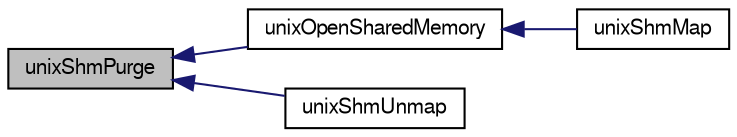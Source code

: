 digraph "unixShmPurge"
{
  edge [fontname="FreeSans",fontsize="10",labelfontname="FreeSans",labelfontsize="10"];
  node [fontname="FreeSans",fontsize="10",shape=record];
  rankdir="LR";
  Node849586 [label="unixShmPurge",height=0.2,width=0.4,color="black", fillcolor="grey75", style="filled", fontcolor="black"];
  Node849586 -> Node849587 [dir="back",color="midnightblue",fontsize="10",style="solid",fontname="FreeSans"];
  Node849587 [label="unixOpenSharedMemory",height=0.2,width=0.4,color="black", fillcolor="white", style="filled",URL="$sqlite3_8c.html#a30775afa2e08ca6ddc7853326afed7c7"];
  Node849587 -> Node849588 [dir="back",color="midnightblue",fontsize="10",style="solid",fontname="FreeSans"];
  Node849588 [label="unixShmMap",height=0.2,width=0.4,color="black", fillcolor="white", style="filled",URL="$sqlite3_8c.html#aeaa77f0ab08a4f4ee5f86e8c9727e974"];
  Node849586 -> Node849589 [dir="back",color="midnightblue",fontsize="10",style="solid",fontname="FreeSans"];
  Node849589 [label="unixShmUnmap",height=0.2,width=0.4,color="black", fillcolor="white", style="filled",URL="$sqlite3_8c.html#acf439c8bef9c866a47714db2c776213f"];
}
